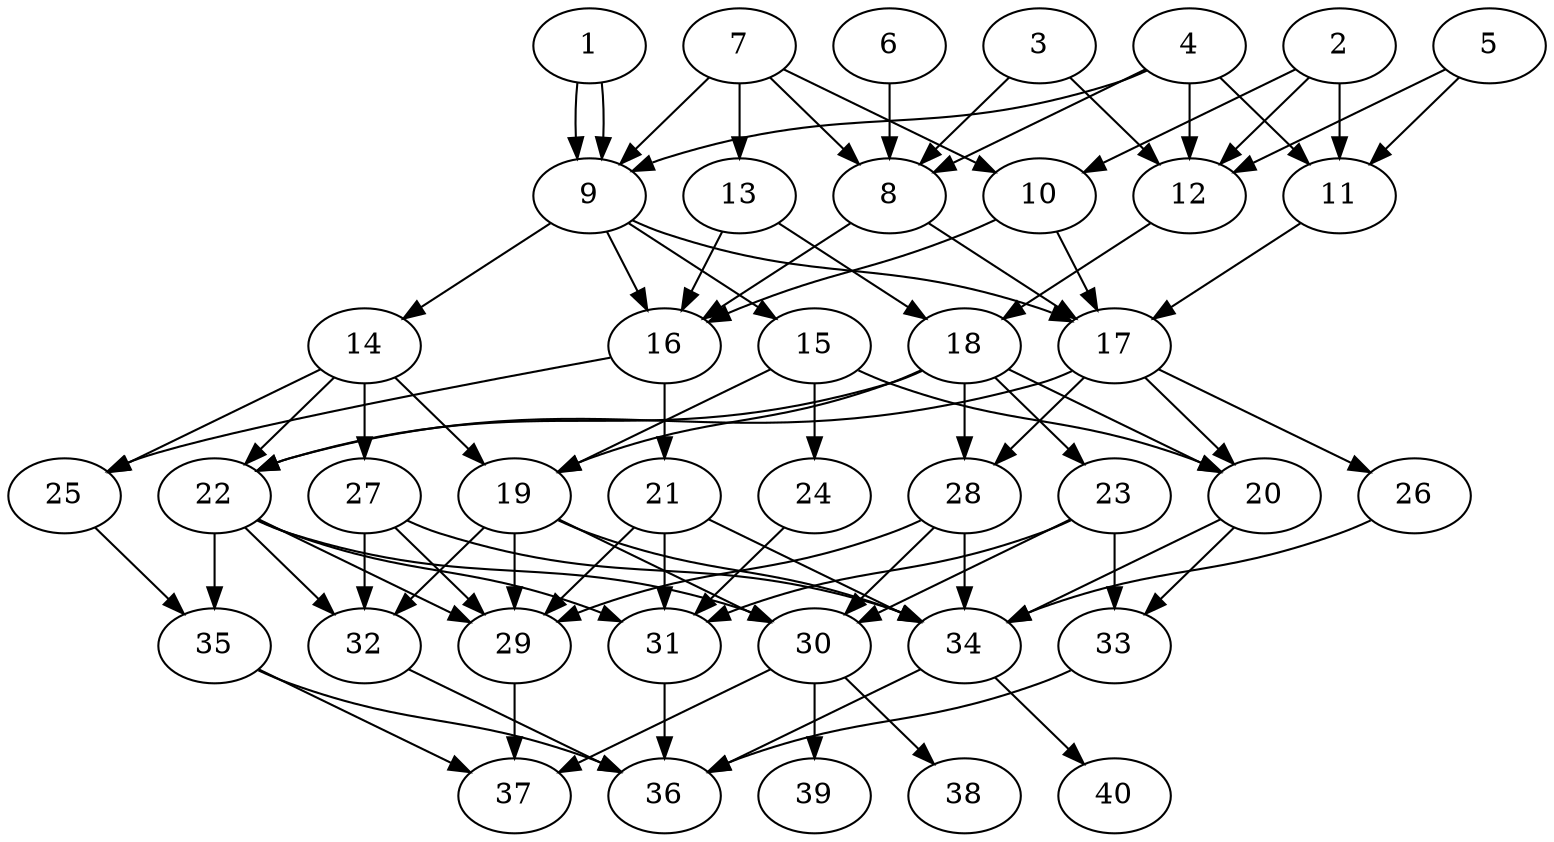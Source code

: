 // DAG automatically generated by daggen at Tue Aug  6 16:28:35 2019
// ./daggen --dot -n 40 --ccr 0.5 --fat 0.6 --regular 0.5 --density 0.6 --mindata 5242880 --maxdata 52428800 
digraph G {
  1 [size="53276672", alpha="0.07", expect_size="26638336"] 
  1 -> 9 [size ="26638336"]
  1 -> 9 [size ="26638336"]
  2 [size="60610560", alpha="0.01", expect_size="30305280"] 
  2 -> 10 [size ="30305280"]
  2 -> 11 [size ="30305280"]
  2 -> 12 [size ="30305280"]
  3 [size="99620864", alpha="0.02", expect_size="49810432"] 
  3 -> 8 [size ="49810432"]
  3 -> 12 [size ="49810432"]
  4 [size="12054528", alpha="0.04", expect_size="6027264"] 
  4 -> 8 [size ="6027264"]
  4 -> 9 [size ="6027264"]
  4 -> 11 [size ="6027264"]
  4 -> 12 [size ="6027264"]
  5 [size="97292288", alpha="0.05", expect_size="48646144"] 
  5 -> 11 [size ="48646144"]
  5 -> 12 [size ="48646144"]
  6 [size="71012352", alpha="0.06", expect_size="35506176"] 
  6 -> 8 [size ="35506176"]
  7 [size="31281152", alpha="0.07", expect_size="15640576"] 
  7 -> 8 [size ="15640576"]
  7 -> 9 [size ="15640576"]
  7 -> 10 [size ="15640576"]
  7 -> 13 [size ="15640576"]
  8 [size="45092864", alpha="0.04", expect_size="22546432"] 
  8 -> 16 [size ="22546432"]
  8 -> 17 [size ="22546432"]
  9 [size="79433728", alpha="0.08", expect_size="39716864"] 
  9 -> 14 [size ="39716864"]
  9 -> 15 [size ="39716864"]
  9 -> 16 [size ="39716864"]
  9 -> 17 [size ="39716864"]
  10 [size="92934144", alpha="0.14", expect_size="46467072"] 
  10 -> 16 [size ="46467072"]
  10 -> 17 [size ="46467072"]
  11 [size="27107328", alpha="0.07", expect_size="13553664"] 
  11 -> 17 [size ="13553664"]
  12 [size="61775872", alpha="0.17", expect_size="30887936"] 
  12 -> 18 [size ="30887936"]
  13 [size="64821248", alpha="0.06", expect_size="32410624"] 
  13 -> 16 [size ="32410624"]
  13 -> 18 [size ="32410624"]
  14 [size="75032576", alpha="0.10", expect_size="37516288"] 
  14 -> 19 [size ="37516288"]
  14 -> 22 [size ="37516288"]
  14 -> 25 [size ="37516288"]
  14 -> 27 [size ="37516288"]
  15 [size="95678464", alpha="0.16", expect_size="47839232"] 
  15 -> 19 [size ="47839232"]
  15 -> 20 [size ="47839232"]
  15 -> 24 [size ="47839232"]
  16 [size="23191552", alpha="0.11", expect_size="11595776"] 
  16 -> 21 [size ="11595776"]
  16 -> 25 [size ="11595776"]
  17 [size="49340416", alpha="0.01", expect_size="24670208"] 
  17 -> 20 [size ="24670208"]
  17 -> 22 [size ="24670208"]
  17 -> 26 [size ="24670208"]
  17 -> 28 [size ="24670208"]
  18 [size="82132992", alpha="0.10", expect_size="41066496"] 
  18 -> 19 [size ="41066496"]
  18 -> 20 [size ="41066496"]
  18 -> 22 [size ="41066496"]
  18 -> 23 [size ="41066496"]
  18 -> 28 [size ="41066496"]
  19 [size="101025792", alpha="0.06", expect_size="50512896"] 
  19 -> 29 [size ="50512896"]
  19 -> 30 [size ="50512896"]
  19 -> 32 [size ="50512896"]
  19 -> 34 [size ="50512896"]
  20 [size="46204928", alpha="0.14", expect_size="23102464"] 
  20 -> 33 [size ="23102464"]
  20 -> 34 [size ="23102464"]
  21 [size="19527680", alpha="0.11", expect_size="9763840"] 
  21 -> 29 [size ="9763840"]
  21 -> 31 [size ="9763840"]
  21 -> 34 [size ="9763840"]
  22 [size="52903936", alpha="0.20", expect_size="26451968"] 
  22 -> 29 [size ="26451968"]
  22 -> 30 [size ="26451968"]
  22 -> 31 [size ="26451968"]
  22 -> 32 [size ="26451968"]
  22 -> 35 [size ="26451968"]
  23 [size="36632576", alpha="0.06", expect_size="18316288"] 
  23 -> 30 [size ="18316288"]
  23 -> 31 [size ="18316288"]
  23 -> 33 [size ="18316288"]
  24 [size="63453184", alpha="0.14", expect_size="31726592"] 
  24 -> 31 [size ="31726592"]
  25 [size="15831040", alpha="0.19", expect_size="7915520"] 
  25 -> 35 [size ="7915520"]
  26 [size="90112000", alpha="0.18", expect_size="45056000"] 
  26 -> 34 [size ="45056000"]
  27 [size="49264640", alpha="0.01", expect_size="24632320"] 
  27 -> 29 [size ="24632320"]
  27 -> 32 [size ="24632320"]
  27 -> 34 [size ="24632320"]
  28 [size="51814400", alpha="0.11", expect_size="25907200"] 
  28 -> 29 [size ="25907200"]
  28 -> 30 [size ="25907200"]
  28 -> 34 [size ="25907200"]
  29 [size="98934784", alpha="0.16", expect_size="49467392"] 
  29 -> 37 [size ="49467392"]
  30 [size="31295488", alpha="0.18", expect_size="15647744"] 
  30 -> 37 [size ="15647744"]
  30 -> 38 [size ="15647744"]
  30 -> 39 [size ="15647744"]
  31 [size="97472512", alpha="0.04", expect_size="48736256"] 
  31 -> 36 [size ="48736256"]
  32 [size="57147392", alpha="0.01", expect_size="28573696"] 
  32 -> 36 [size ="28573696"]
  33 [size="54814720", alpha="0.09", expect_size="27407360"] 
  33 -> 36 [size ="27407360"]
  34 [size="85241856", alpha="0.11", expect_size="42620928"] 
  34 -> 36 [size ="42620928"]
  34 -> 40 [size ="42620928"]
  35 [size="55625728", alpha="0.11", expect_size="27812864"] 
  35 -> 36 [size ="27812864"]
  35 -> 37 [size ="27812864"]
  36 [size="52772864", alpha="0.14", expect_size="26386432"] 
  37 [size="42842112", alpha="0.04", expect_size="21421056"] 
  38 [size="46626816", alpha="0.11", expect_size="23313408"] 
  39 [size="98736128", alpha="0.16", expect_size="49368064"] 
  40 [size="79378432", alpha="0.09", expect_size="39689216"] 
}
